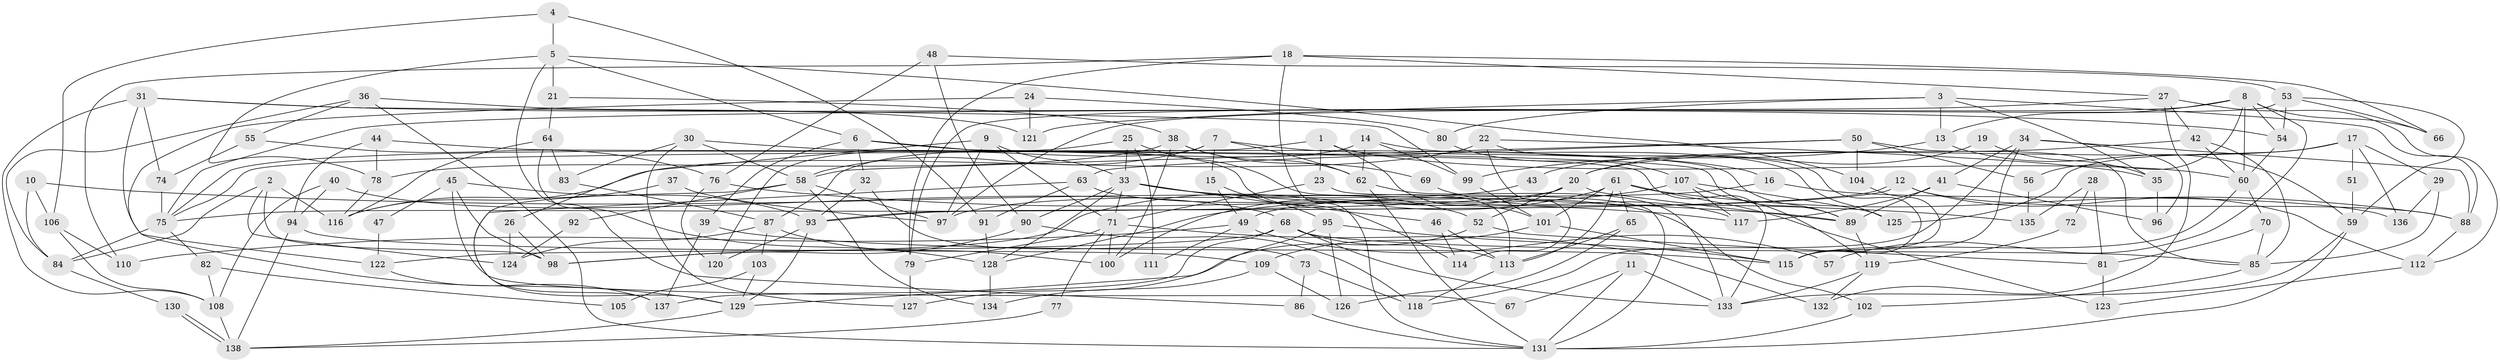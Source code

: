 // coarse degree distribution, {5: 0.25301204819277107, 3: 0.14457831325301204, 6: 0.14457831325301204, 4: 0.1686746987951807, 10: 0.04819277108433735, 2: 0.08433734939759036, 7: 0.10843373493975904, 9: 0.012048192771084338, 8: 0.024096385542168676, 11: 0.012048192771084338}
// Generated by graph-tools (version 1.1) at 2025/37/03/04/25 23:37:12]
// undirected, 138 vertices, 276 edges
graph export_dot {
  node [color=gray90,style=filled];
  1;
  2;
  3;
  4;
  5;
  6;
  7;
  8;
  9;
  10;
  11;
  12;
  13;
  14;
  15;
  16;
  17;
  18;
  19;
  20;
  21;
  22;
  23;
  24;
  25;
  26;
  27;
  28;
  29;
  30;
  31;
  32;
  33;
  34;
  35;
  36;
  37;
  38;
  39;
  40;
  41;
  42;
  43;
  44;
  45;
  46;
  47;
  48;
  49;
  50;
  51;
  52;
  53;
  54;
  55;
  56;
  57;
  58;
  59;
  60;
  61;
  62;
  63;
  64;
  65;
  66;
  67;
  68;
  69;
  70;
  71;
  72;
  73;
  74;
  75;
  76;
  77;
  78;
  79;
  80;
  81;
  82;
  83;
  84;
  85;
  86;
  87;
  88;
  89;
  90;
  91;
  92;
  93;
  94;
  95;
  96;
  97;
  98;
  99;
  100;
  101;
  102;
  103;
  104;
  105;
  106;
  107;
  108;
  109;
  110;
  111;
  112;
  113;
  114;
  115;
  116;
  117;
  118;
  119;
  120;
  121;
  122;
  123;
  124;
  125;
  126;
  127;
  128;
  129;
  130;
  131;
  132;
  133;
  134;
  135;
  136;
  137;
  138;
  1 -- 101;
  1 -- 60;
  1 -- 23;
  1 -- 75;
  2 -- 116;
  2 -- 98;
  2 -- 84;
  2 -- 124;
  3 -- 13;
  3 -- 121;
  3 -- 35;
  3 -- 80;
  3 -- 88;
  4 -- 106;
  4 -- 91;
  4 -- 5;
  5 -- 21;
  5 -- 6;
  5 -- 78;
  5 -- 86;
  5 -- 104;
  6 -- 39;
  6 -- 32;
  6 -- 89;
  6 -- 114;
  7 -- 62;
  7 -- 58;
  7 -- 15;
  7 -- 16;
  7 -- 120;
  8 -- 13;
  8 -- 54;
  8 -- 56;
  8 -- 57;
  8 -- 60;
  8 -- 66;
  8 -- 97;
  9 -- 33;
  9 -- 97;
  9 -- 26;
  9 -- 71;
  10 -- 89;
  10 -- 84;
  10 -- 106;
  11 -- 133;
  11 -- 131;
  11 -- 67;
  12 -- 112;
  12 -- 93;
  12 -- 93;
  12 -- 88;
  13 -- 99;
  13 -- 59;
  14 -- 62;
  14 -- 99;
  14 -- 87;
  14 -- 125;
  15 -- 95;
  15 -- 49;
  16 -- 136;
  16 -- 49;
  17 -- 125;
  17 -- 20;
  17 -- 29;
  17 -- 51;
  17 -- 136;
  18 -- 66;
  18 -- 131;
  18 -- 27;
  18 -- 79;
  18 -- 110;
  19 -- 20;
  19 -- 35;
  20 -- 75;
  20 -- 100;
  20 -- 52;
  20 -- 89;
  21 -- 38;
  21 -- 64;
  22 -- 115;
  22 -- 114;
  22 -- 35;
  22 -- 116;
  23 -- 71;
  23 -- 131;
  24 -- 80;
  24 -- 129;
  24 -- 121;
  25 -- 75;
  25 -- 33;
  25 -- 111;
  25 -- 113;
  26 -- 98;
  26 -- 124;
  27 -- 75;
  27 -- 42;
  27 -- 112;
  27 -- 132;
  28 -- 81;
  28 -- 135;
  28 -- 72;
  29 -- 85;
  29 -- 136;
  30 -- 127;
  30 -- 89;
  30 -- 58;
  30 -- 83;
  31 -- 122;
  31 -- 108;
  31 -- 54;
  31 -- 74;
  31 -- 99;
  32 -- 93;
  32 -- 73;
  33 -- 71;
  33 -- 52;
  33 -- 46;
  33 -- 90;
  33 -- 128;
  33 -- 135;
  34 -- 96;
  34 -- 88;
  34 -- 41;
  34 -- 115;
  34 -- 118;
  35 -- 96;
  36 -- 84;
  36 -- 131;
  36 -- 55;
  36 -- 121;
  37 -- 116;
  37 -- 97;
  38 -- 78;
  38 -- 62;
  38 -- 69;
  38 -- 100;
  39 -- 115;
  39 -- 137;
  40 -- 94;
  40 -- 68;
  40 -- 108;
  41 -- 89;
  41 -- 96;
  41 -- 117;
  42 -- 60;
  42 -- 43;
  42 -- 85;
  43 -- 97;
  44 -- 133;
  44 -- 94;
  44 -- 78;
  45 -- 93;
  45 -- 98;
  45 -- 47;
  45 -- 67;
  46 -- 113;
  46 -- 114;
  47 -- 122;
  48 -- 76;
  48 -- 53;
  48 -- 90;
  49 -- 57;
  49 -- 110;
  49 -- 111;
  50 -- 104;
  50 -- 85;
  50 -- 56;
  50 -- 58;
  50 -- 63;
  51 -- 59;
  52 -- 129;
  52 -- 81;
  53 -- 54;
  53 -- 79;
  53 -- 59;
  53 -- 66;
  54 -- 60;
  55 -- 76;
  55 -- 74;
  56 -- 135;
  58 -- 92;
  58 -- 97;
  58 -- 129;
  58 -- 134;
  59 -- 131;
  59 -- 133;
  60 -- 70;
  60 -- 115;
  61 -- 113;
  61 -- 88;
  61 -- 65;
  61 -- 98;
  61 -- 101;
  61 -- 123;
  62 -- 133;
  62 -- 131;
  63 -- 102;
  63 -- 91;
  63 -- 137;
  64 -- 83;
  64 -- 116;
  64 -- 128;
  65 -- 113;
  65 -- 126;
  68 -- 113;
  68 -- 133;
  68 -- 85;
  68 -- 122;
  68 -- 137;
  69 -- 117;
  70 -- 81;
  70 -- 85;
  71 -- 100;
  71 -- 77;
  71 -- 79;
  71 -- 132;
  72 -- 119;
  73 -- 118;
  73 -- 86;
  74 -- 75;
  75 -- 82;
  75 -- 84;
  76 -- 120;
  76 -- 117;
  77 -- 138;
  78 -- 116;
  79 -- 127;
  80 -- 107;
  81 -- 123;
  82 -- 108;
  82 -- 105;
  83 -- 87;
  84 -- 130;
  85 -- 102;
  86 -- 131;
  87 -- 124;
  87 -- 100;
  87 -- 103;
  88 -- 112;
  89 -- 119;
  90 -- 98;
  90 -- 118;
  91 -- 128;
  92 -- 124;
  93 -- 129;
  93 -- 120;
  94 -- 138;
  94 -- 109;
  95 -- 115;
  95 -- 126;
  95 -- 127;
  99 -- 101;
  101 -- 115;
  101 -- 109;
  102 -- 131;
  103 -- 129;
  103 -- 105;
  104 -- 115;
  106 -- 110;
  106 -- 108;
  107 -- 119;
  107 -- 128;
  107 -- 117;
  107 -- 125;
  108 -- 138;
  109 -- 134;
  109 -- 126;
  112 -- 123;
  113 -- 118;
  119 -- 132;
  119 -- 133;
  122 -- 137;
  128 -- 134;
  129 -- 138;
  130 -- 138;
  130 -- 138;
}
